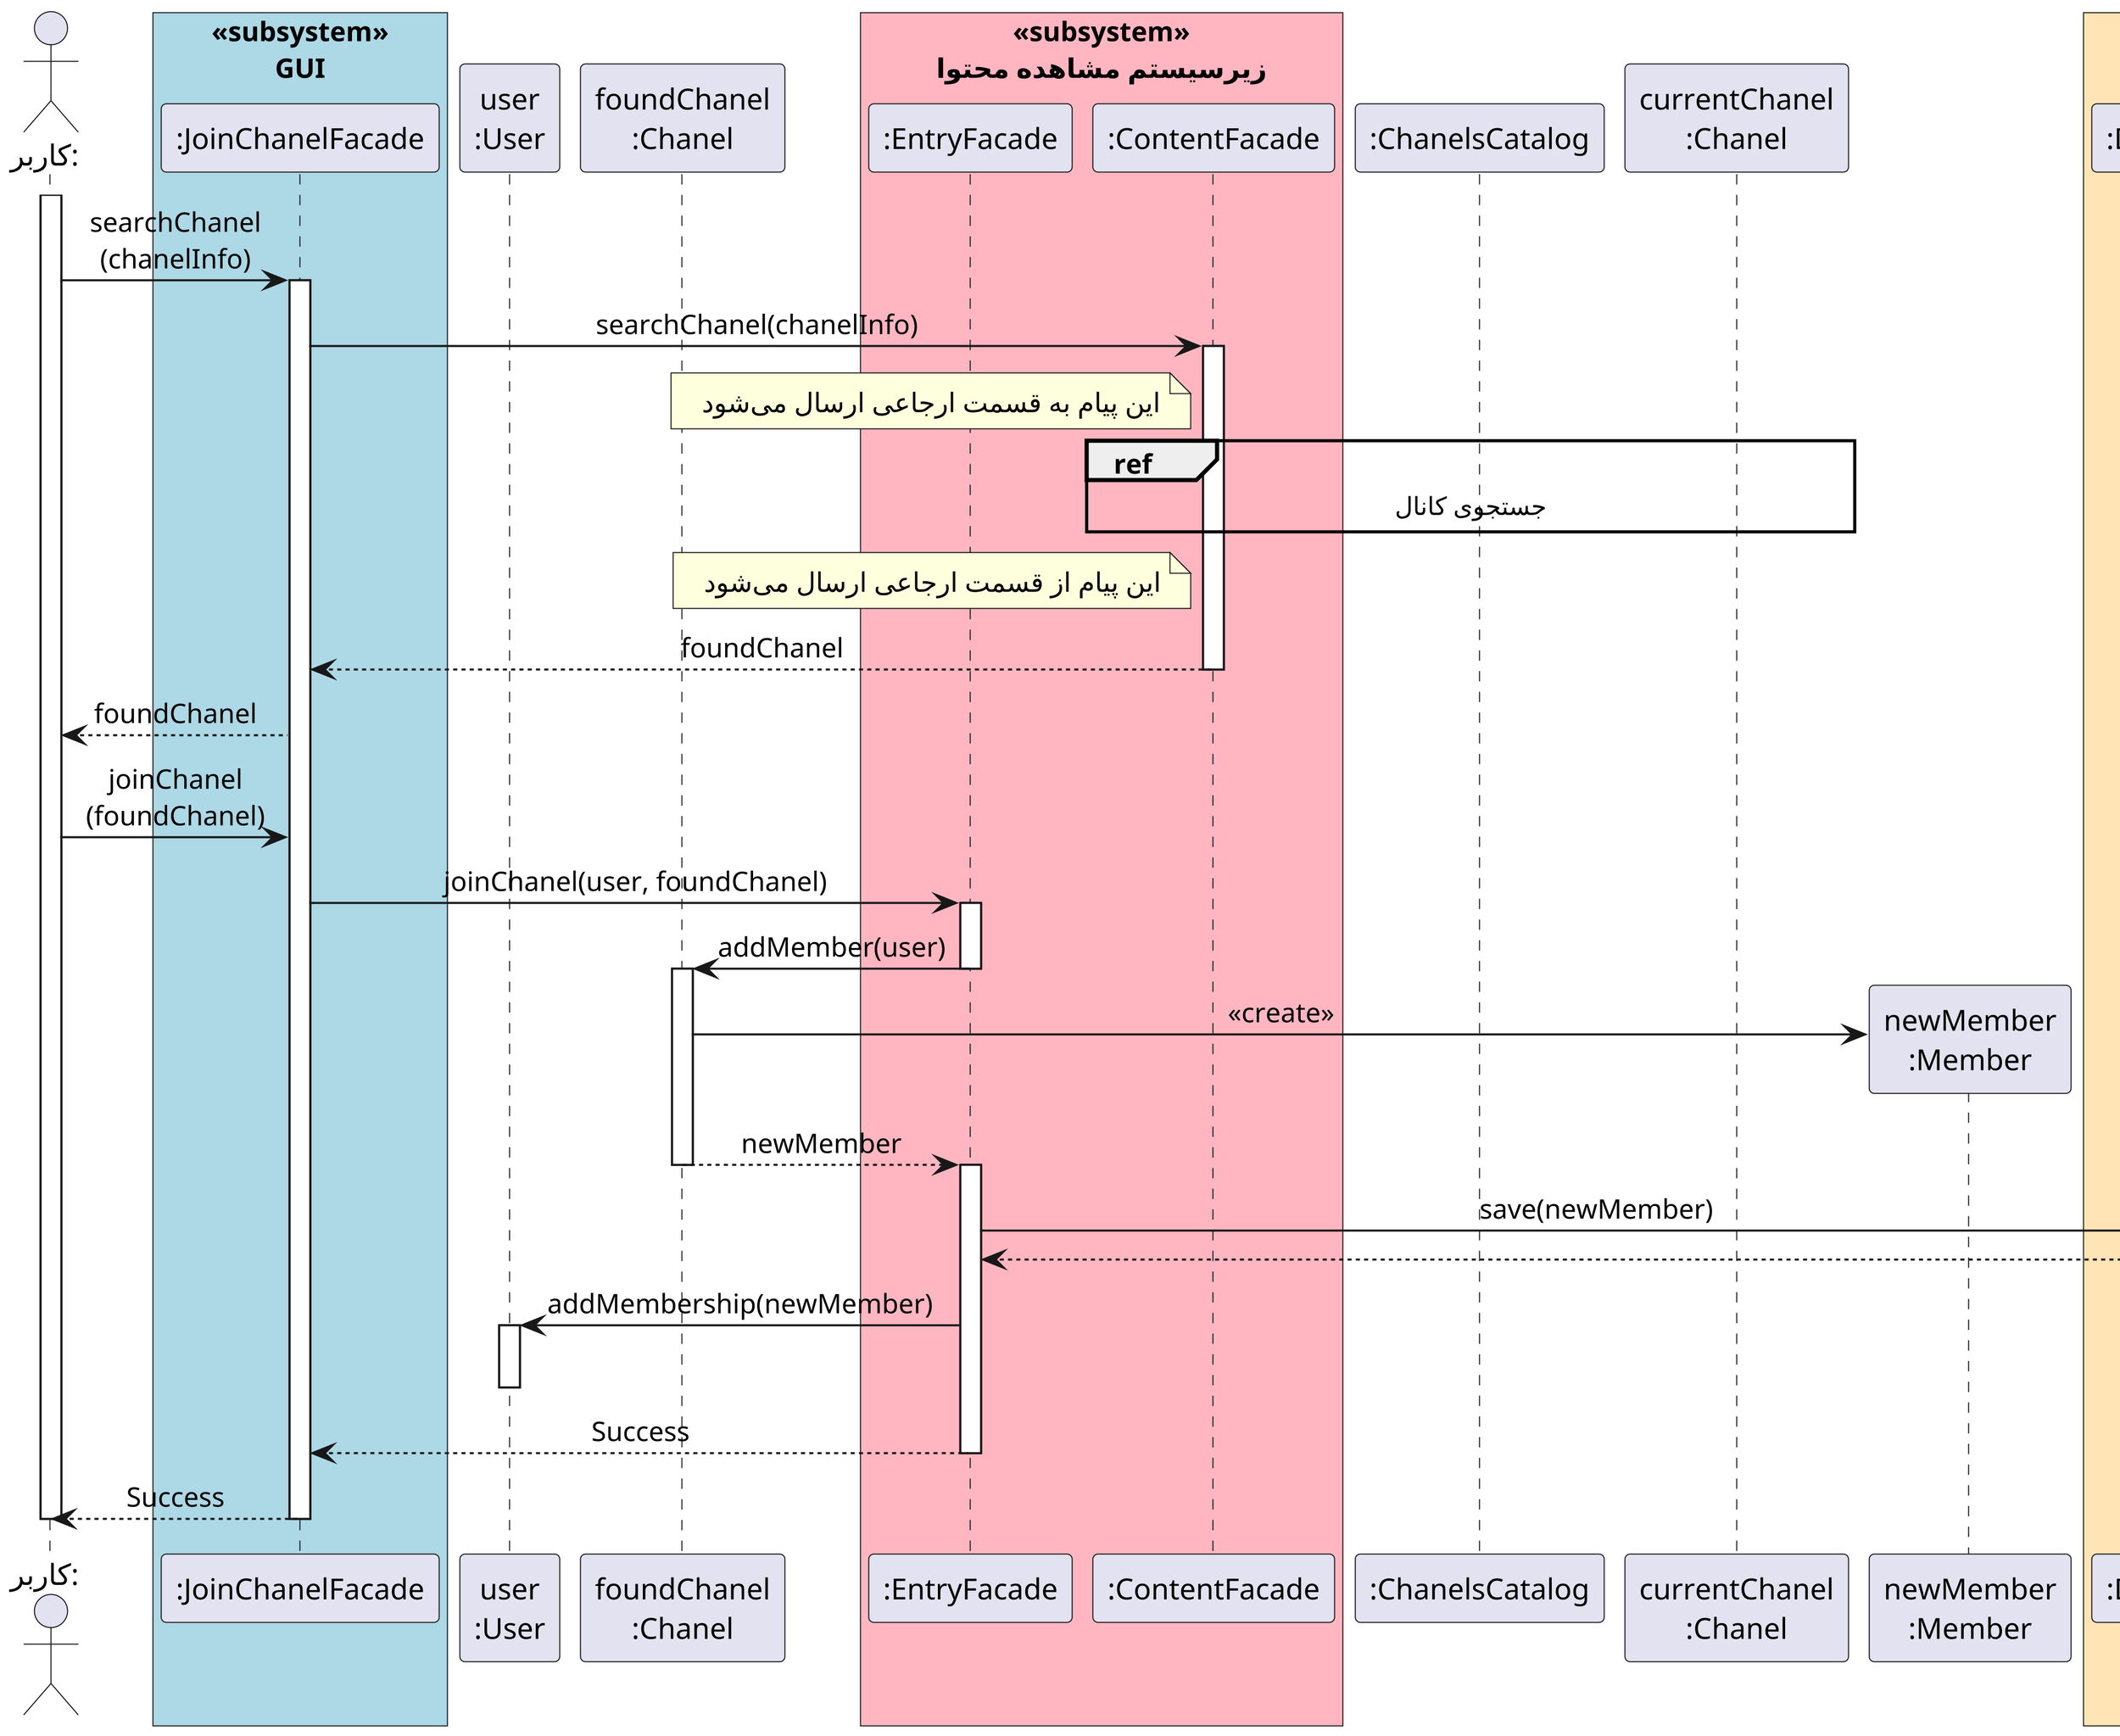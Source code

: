 @startuml join_chanel


scale 4
skinparam DefaultFontName Vazir
skinparam DefaultTextAlignment center


actor ":کاربر" as user
box "«subsystem»\nGUI" #LightBlue
participant ":JoinChanelFacade" as ui
end box
participant "user\n:User" as userObj
participant "foundChanel\n:Chanel" as foundChanel
box "«subsystem»\nزیرسیستم مشاهده محتوا" #LightPink
participant ":EntryFacade" as entryFacade
participant ":ContentFacade" as contentFacade
end box
participant ":ChanelsCatalog" as chanels
participant "currentChanel\n:Chanel" as currentChanel
participant "newMember\n:Member" as member
box "«subsystem»\nپایگاه داده" #Moccasin
participant ":DatabaseFacade" as db
end box


activate user
user -> ui: searchChanel\n(chanelInfo)
activate ui
ui -> contentFacade: searchChanel(chanelInfo)
activate contentFacade

note left contentFacade
    این پیام به قسمت ارجاعی ارسال می‌شود
end note
ref over chanels, currentChanel, contentFacade: جستجوی کانال
note left contentFacade
    این پیام از قسمت ارجاعی ارسال می‌شود
end note

contentFacade --> ui: foundChanel
deactivate contentFacade
ui --> user: foundChanel

user -> ui: joinChanel\n(foundChanel)
ui -> entryFacade: joinChanel(user, foundChanel)
activate entryFacade
entryFacade -> foundChanel: addMember(user)
deactivate entryFacade
activate foundChanel

foundChanel -> member **: «create»
foundChanel --> entryFacade: newMember
deactivate foundChanel
activate entryFacade
entryFacade -> db: save(newMember)
activate db
db --> entryFacade
deactivate db

entryFacade -> userObj: addMembership(newMember)
activate userObj
deactivate userObj

entryFacade --> ui: Success
deactivate entryFacade
ui --> user: Success
deactivate ui
deactivate user


@enduml